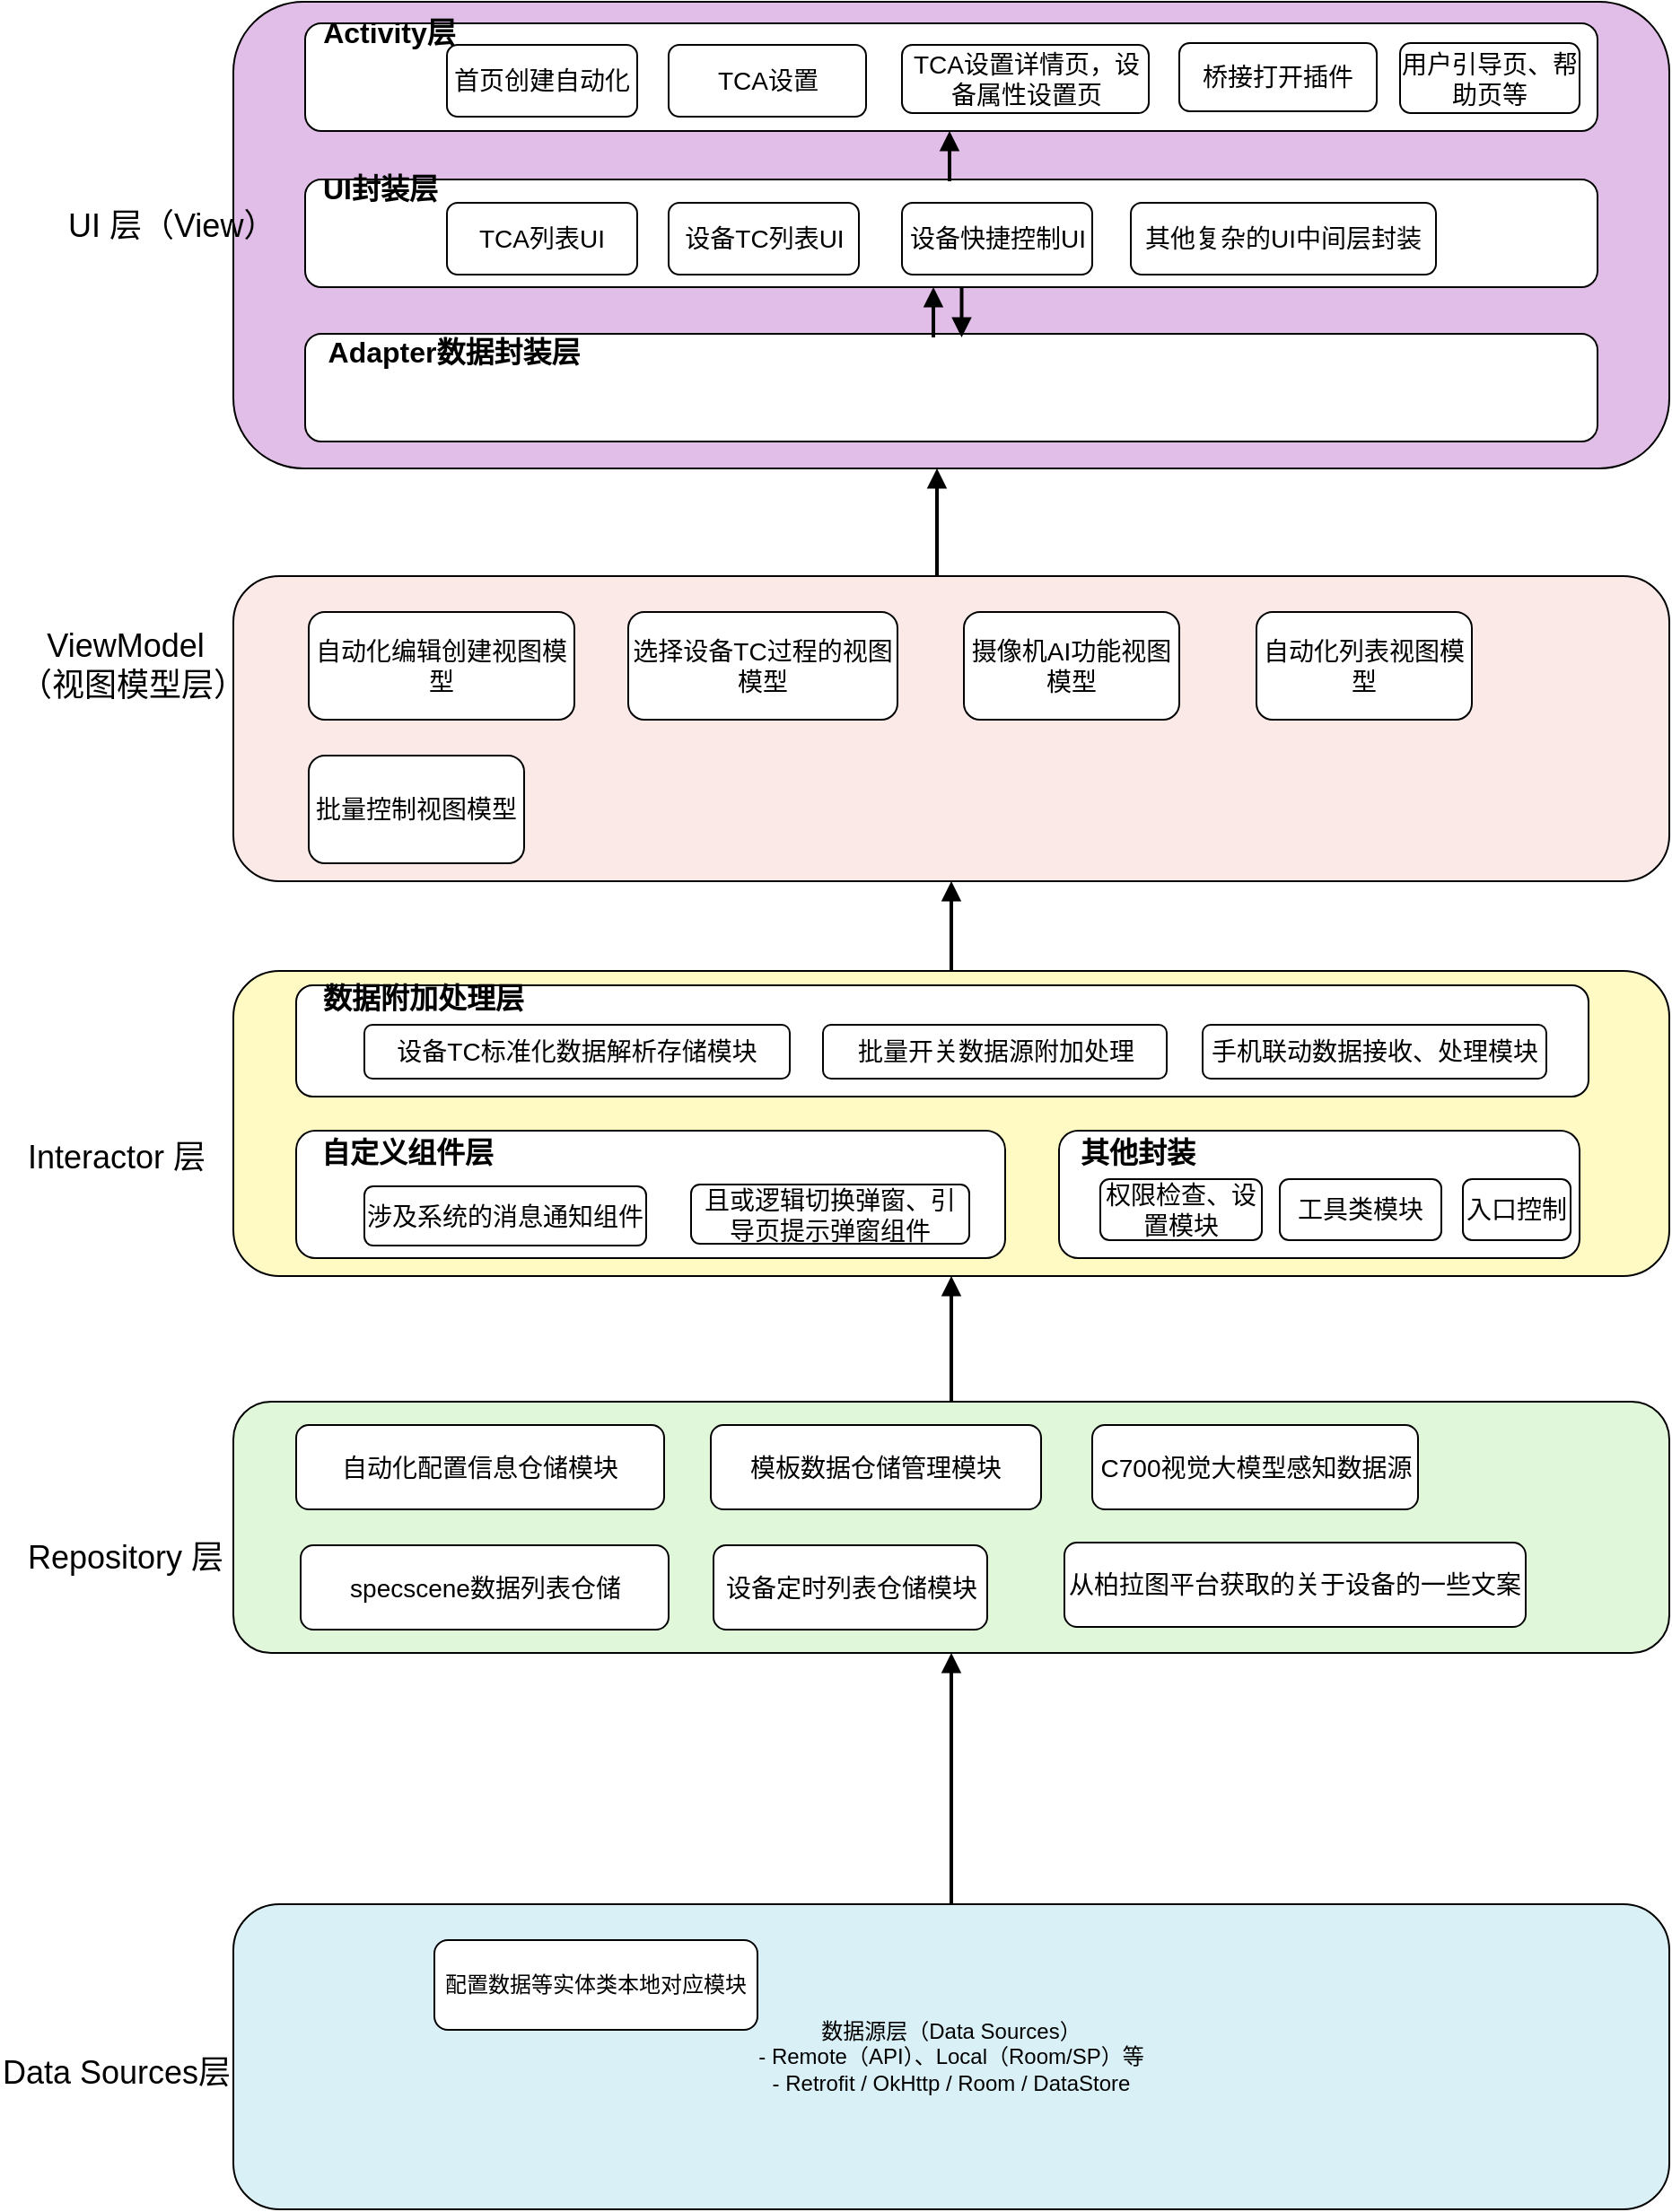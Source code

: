 <mxfile version="28.0.7">
  <diagram name="米家App客户端架构图" id="qhzowJNQwA2y3HI1EWHP">
    <mxGraphModel dx="1271" dy="2126" grid="1" gridSize="10" guides="1" tooltips="1" connect="1" arrows="1" fold="1" page="1" pageScale="1" pageWidth="827" pageHeight="1169" math="0" shadow="0">
      <root>
        <mxCell id="0" />
        <mxCell id="1" parent="0" />
        <mxCell id="SkOOyBR_OrGC0wOGbPdk-1" value="数据源层（Data Sources）&#xa;- Remote（API）、Local（Room/SP）等&#xa;- Retrofit / OkHttp / Room / DataStore" style="shape=rectangle;whiteSpace=wrap;rounded=1;fillColor=#DAF0F7;strokeColor=#000000;" parent="1" vertex="1">
          <mxGeometry x="160" y="950" width="800" height="170" as="geometry" />
        </mxCell>
        <mxCell id="SkOOyBR_OrGC0wOGbPdk-2" value="&#xa;" style="shape=rectangle;whiteSpace=wrap;rounded=1;fillColor=#E0F7DA;strokeColor=#000000;" parent="1" vertex="1">
          <mxGeometry x="160" y="670" width="800" height="140" as="geometry" />
        </mxCell>
        <mxCell id="SkOOyBR_OrGC0wOGbPdk-3" value="" style="shape=rectangle;whiteSpace=wrap;rounded=1;fillColor=#FFF9C4;strokeColor=#000000;" parent="1" vertex="1">
          <mxGeometry x="160" y="430" width="800" height="170" as="geometry" />
        </mxCell>
        <mxCell id="SkOOyBR_OrGC0wOGbPdk-4" value="" style="shape=rectangle;whiteSpace=wrap;rounded=1;fillColor=#FBE9E7;strokeColor=#000000;" parent="1" vertex="1">
          <mxGeometry x="160" y="210" width="800" height="170" as="geometry" />
        </mxCell>
        <mxCell id="SkOOyBR_OrGC0wOGbPdk-5" value="" style="shape=rectangle;whiteSpace=wrap;rounded=1;fillColor=#E1BEE7;strokeColor=#000000;" parent="1" vertex="1">
          <mxGeometry x="160" y="-110" width="800" height="260" as="geometry" />
        </mxCell>
        <mxCell id="SkOOyBR_OrGC0wOGbPdk-6" style="endArrow=block;strokeWidth=2;" parent="1" source="SkOOyBR_OrGC0wOGbPdk-1" target="SkOOyBR_OrGC0wOGbPdk-2" edge="1">
          <mxGeometry relative="1" as="geometry" />
        </mxCell>
        <mxCell id="SkOOyBR_OrGC0wOGbPdk-7" style="endArrow=block;strokeWidth=2;" parent="1" source="SkOOyBR_OrGC0wOGbPdk-2" target="SkOOyBR_OrGC0wOGbPdk-3" edge="1">
          <mxGeometry relative="1" as="geometry" />
        </mxCell>
        <mxCell id="SkOOyBR_OrGC0wOGbPdk-8" style="endArrow=block;strokeWidth=2;entryX=0.5;entryY=1;entryDx=0;entryDy=0;" parent="1" source="SkOOyBR_OrGC0wOGbPdk-3" target="SkOOyBR_OrGC0wOGbPdk-4" edge="1">
          <mxGeometry relative="1" as="geometry">
            <mxPoint x="560.0" y="524" as="targetPoint" />
          </mxGeometry>
        </mxCell>
        <mxCell id="SkOOyBR_OrGC0wOGbPdk-9" style="endArrow=block;strokeWidth=2;" parent="1" edge="1">
          <mxGeometry relative="1" as="geometry">
            <mxPoint x="552.0" y="210" as="sourcePoint" />
            <mxPoint x="552.0" y="150" as="targetPoint" />
          </mxGeometry>
        </mxCell>
        <mxCell id="SkOOyBR_OrGC0wOGbPdk-10" value="&lt;font style=&quot;font-size: 18px;&quot;&gt;Data Sources层&lt;/font&gt;" style="text;html=1;align=center;verticalAlign=middle;whiteSpace=wrap;rounded=0;" parent="1" vertex="1">
          <mxGeometry x="30" y="1029" width="130" height="30" as="geometry" />
        </mxCell>
        <mxCell id="SkOOyBR_OrGC0wOGbPdk-11" value="&lt;font style=&quot;font-size: 18px;&quot;&gt;Repository 层&lt;/font&gt;" style="text;html=1;align=center;verticalAlign=middle;whiteSpace=wrap;rounded=0;" parent="1" vertex="1">
          <mxGeometry x="40" y="742" width="120" height="30" as="geometry" />
        </mxCell>
        <mxCell id="SkOOyBR_OrGC0wOGbPdk-21" value="&lt;font style=&quot;font-size: 18px;&quot;&gt;Interactor 层&lt;/font&gt;" style="text;html=1;align=center;verticalAlign=middle;whiteSpace=wrap;rounded=0;" parent="1" vertex="1">
          <mxGeometry x="40" y="519" width="110" height="30" as="geometry" />
        </mxCell>
        <mxCell id="SkOOyBR_OrGC0wOGbPdk-23" value="&lt;font style=&quot;font-size: 18px;&quot;&gt;ViewModel（视图模型层）&lt;/font&gt;" style="text;html=1;align=center;verticalAlign=middle;whiteSpace=wrap;rounded=0;" parent="1" vertex="1">
          <mxGeometry x="40" y="245" width="120" height="30" as="geometry" />
        </mxCell>
        <mxCell id="SkOOyBR_OrGC0wOGbPdk-32" value="&lt;font style=&quot;font-size: 18px;&quot;&gt;UI 层（View）&lt;/font&gt;" style="text;html=1;align=center;verticalAlign=middle;whiteSpace=wrap;rounded=0;" parent="1" vertex="1">
          <mxGeometry x="67.25" width="115" height="30" as="geometry" />
        </mxCell>
        <mxCell id="RSx5rajIObuwsSFLTWjq-3" value="&lt;div style=&quot;white-space: pre;&quot;&gt;&lt;font style=&quot;font-size: 14px;&quot;&gt;模板数据仓储管理模块&lt;/font&gt;&lt;/div&gt;" style="rounded=1;whiteSpace=wrap;html=1;" parent="1" vertex="1">
          <mxGeometry x="426" y="683" width="184" height="47" as="geometry" />
        </mxCell>
        <mxCell id="aQULPjQDu08E6a-2-mzT-1" value="&lt;span style=&quot;white-space: pre;&quot;&gt;&lt;font style=&quot;font-size: 14px;&quot;&gt;自动化配置信息仓储模块&lt;/font&gt;&lt;/span&gt;" style="rounded=1;whiteSpace=wrap;html=1;" parent="1" vertex="1">
          <mxGeometry x="195" y="683" width="205" height="47" as="geometry" />
        </mxCell>
        <mxCell id="aQULPjQDu08E6a-2-mzT-2" value="&lt;font style=&quot;font-size: 14px;&quot;&gt;自动化编辑创建视图模型&lt;/font&gt;" style="rounded=1;whiteSpace=wrap;html=1;" parent="1" vertex="1">
          <mxGeometry x="202" y="230" width="148" height="60" as="geometry" />
        </mxCell>
        <mxCell id="aQULPjQDu08E6a-2-mzT-3" value="&lt;font style=&quot;font-size: 14px;&quot;&gt;自动化列表视图模型&lt;/font&gt;" style="rounded=1;whiteSpace=wrap;html=1;" parent="1" vertex="1">
          <mxGeometry x="730" y="230" width="120" height="60" as="geometry" />
        </mxCell>
        <mxCell id="aQULPjQDu08E6a-2-mzT-5" value="&lt;font style=&quot;font-size: 14px;&quot;&gt;设备定时列表仓储模块&lt;/font&gt;" style="rounded=1;whiteSpace=wrap;html=1;" parent="1" vertex="1">
          <mxGeometry x="427.5" y="750" width="152.5" height="47" as="geometry" />
        </mxCell>
        <mxCell id="aQULPjQDu08E6a-2-mzT-6" value="&lt;font style=&quot;font-size: 14px;&quot;&gt;C700视觉大模型感知数据源&lt;/font&gt;" style="rounded=1;whiteSpace=wrap;html=1;" parent="1" vertex="1">
          <mxGeometry x="638.5" y="683" width="181.5" height="47" as="geometry" />
        </mxCell>
        <mxCell id="aQULPjQDu08E6a-2-mzT-10" value="配置数据等实体类本地对应模块" style="rounded=1;whiteSpace=wrap;html=1;" parent="1" vertex="1">
          <mxGeometry x="272" y="970" width="180" height="50" as="geometry" />
        </mxCell>
        <mxCell id="hxrM_ZIOwH_heJDh1txf-1" value="" style="rounded=1;whiteSpace=wrap;html=1;" parent="1" vertex="1">
          <mxGeometry x="200" y="-98" width="720" height="60" as="geometry" />
        </mxCell>
        <mxCell id="hxrM_ZIOwH_heJDh1txf-2" value="&lt;font style=&quot;font-size: 16px;&quot;&gt;&lt;b&gt;Activity层&lt;/b&gt;&lt;/font&gt;" style="text;html=1;align=center;verticalAlign=middle;whiteSpace=wrap;rounded=0;" parent="1" vertex="1">
          <mxGeometry x="182.25" y="-108" width="130" height="30" as="geometry" />
        </mxCell>
        <mxCell id="-nMaKqqqUXfz14bnNVan-1" value="&lt;font style=&quot;font-size: 14px;&quot;&gt;首页创建自动化&lt;/font&gt;" style="rounded=1;whiteSpace=wrap;html=1;" parent="1" vertex="1">
          <mxGeometry x="279" y="-86" width="106" height="40" as="geometry" />
        </mxCell>
        <mxCell id="-nMaKqqqUXfz14bnNVan-2" value="&lt;font style=&quot;font-size: 14px;&quot;&gt;TCA设置&lt;/font&gt;" style="rounded=1;whiteSpace=wrap;html=1;" parent="1" vertex="1">
          <mxGeometry x="402.5" y="-86" width="110" height="40" as="geometry" />
        </mxCell>
        <mxCell id="-nMaKqqqUXfz14bnNVan-3" value="&lt;font style=&quot;font-size: 14px;&quot;&gt;桥接打开插件&lt;/font&gt;" style="rounded=1;whiteSpace=wrap;html=1;" parent="1" vertex="1">
          <mxGeometry x="687" y="-87" width="110" height="38" as="geometry" />
        </mxCell>
        <mxCell id="-nMaKqqqUXfz14bnNVan-4" value="&lt;font style=&quot;font-size: 14px;&quot;&gt;TCA设置详情页，设备属性设置页&lt;/font&gt;" style="rounded=1;whiteSpace=wrap;html=1;" parent="1" vertex="1">
          <mxGeometry x="532.5" y="-86" width="137.5" height="38" as="geometry" />
        </mxCell>
        <mxCell id="-nMaKqqqUXfz14bnNVan-5" value="&lt;font style=&quot;font-size: 14px;&quot;&gt;用户引导页、帮助页等&lt;/font&gt;" style="rounded=1;whiteSpace=wrap;html=1;" parent="1" vertex="1">
          <mxGeometry x="810" y="-87" width="100" height="39" as="geometry" />
        </mxCell>
        <mxCell id="-nMaKqqqUXfz14bnNVan-6" value="" style="rounded=1;whiteSpace=wrap;html=1;" parent="1" vertex="1">
          <mxGeometry x="200" y="-11" width="720" height="60" as="geometry" />
        </mxCell>
        <mxCell id="-nMaKqqqUXfz14bnNVan-7" value="&lt;font style=&quot;font-size: 16px;&quot;&gt;&lt;b&gt;UI封装层&lt;/b&gt;&lt;/font&gt;" style="text;html=1;align=center;verticalAlign=middle;whiteSpace=wrap;rounded=0;" parent="1" vertex="1">
          <mxGeometry x="177.25" y="-21" width="130" height="30" as="geometry" />
        </mxCell>
        <mxCell id="-nMaKqqqUXfz14bnNVan-8" value="&lt;font style=&quot;font-size: 14px;&quot;&gt;TCA列表UI&lt;/font&gt;" style="rounded=1;whiteSpace=wrap;html=1;" parent="1" vertex="1">
          <mxGeometry x="279" y="2" width="106" height="40" as="geometry" />
        </mxCell>
        <mxCell id="SYxk4l4ObEIak8KzrV4h-1" value="&lt;font style=&quot;font-size: 14px;&quot;&gt;设备TC列表UI&lt;/font&gt;" style="rounded=1;whiteSpace=wrap;html=1;" parent="1" vertex="1">
          <mxGeometry x="402.5" y="2" width="106" height="40" as="geometry" />
        </mxCell>
        <mxCell id="SYxk4l4ObEIak8KzrV4h-2" value="&lt;font style=&quot;font-size: 14px;&quot;&gt;设备快捷控制UI&lt;/font&gt;" style="rounded=1;whiteSpace=wrap;html=1;" parent="1" vertex="1">
          <mxGeometry x="532.5" y="2" width="106" height="40" as="geometry" />
        </mxCell>
        <mxCell id="SYxk4l4ObEIak8KzrV4h-3" value="&lt;font style=&quot;font-size: 14px;&quot;&gt;其他复杂的UI中间层封装&lt;/font&gt;" style="rounded=1;whiteSpace=wrap;html=1;" parent="1" vertex="1">
          <mxGeometry x="660" y="2" width="170" height="40" as="geometry" />
        </mxCell>
        <mxCell id="TgKBaaVrx3N6xKRGPkNs-1" value="" style="rounded=1;whiteSpace=wrap;html=1;" parent="1" vertex="1">
          <mxGeometry x="200" y="75" width="720" height="60" as="geometry" />
        </mxCell>
        <mxCell id="TgKBaaVrx3N6xKRGPkNs-2" value="&lt;font style=&quot;font-size: 16px;&quot;&gt;&lt;b&gt;Adapter数据封装层&lt;/b&gt;&lt;/font&gt;" style="text;html=1;align=center;verticalAlign=middle;whiteSpace=wrap;rounded=0;" parent="1" vertex="1">
          <mxGeometry x="188" y="70" width="190" height="30" as="geometry" />
        </mxCell>
        <mxCell id="TgKBaaVrx3N6xKRGPkNs-3" style="endArrow=block;strokeWidth=2;" parent="1" edge="1">
          <mxGeometry relative="1" as="geometry">
            <mxPoint x="559" y="-10" as="sourcePoint" />
            <mxPoint x="559" y="-38" as="targetPoint" />
          </mxGeometry>
        </mxCell>
        <mxCell id="TgKBaaVrx3N6xKRGPkNs-4" style="endArrow=block;strokeWidth=2;" parent="1" edge="1">
          <mxGeometry relative="1" as="geometry">
            <mxPoint x="550" y="77" as="sourcePoint" />
            <mxPoint x="550" y="49" as="targetPoint" />
          </mxGeometry>
        </mxCell>
        <mxCell id="TgKBaaVrx3N6xKRGPkNs-5" style="endArrow=block;strokeWidth=2;" parent="1" edge="1">
          <mxGeometry relative="1" as="geometry">
            <mxPoint x="565.75" y="49" as="sourcePoint" />
            <mxPoint x="565.75" y="77" as="targetPoint" />
          </mxGeometry>
        </mxCell>
        <mxCell id="8v2z8wAU9Ri_y-NKLIh5-1" value="&lt;span style=&quot;font-size: 14px;&quot;&gt;批量控制视图模型&lt;/span&gt;" style="rounded=1;whiteSpace=wrap;html=1;" parent="1" vertex="1">
          <mxGeometry x="202" y="310" width="120" height="60" as="geometry" />
        </mxCell>
        <mxCell id="8v2z8wAU9Ri_y-NKLIh5-2" value="&lt;font style=&quot;font-size: 14px;&quot;&gt;摄像机AI功能视图模型&lt;/font&gt;" style="rounded=1;whiteSpace=wrap;html=1;" parent="1" vertex="1">
          <mxGeometry x="567" y="230" width="120" height="60" as="geometry" />
        </mxCell>
        <mxCell id="8v2z8wAU9Ri_y-NKLIh5-3" value="&lt;font style=&quot;font-size: 14px;&quot;&gt;选择设备TC过程的视图模型&lt;/font&gt;" style="rounded=1;whiteSpace=wrap;html=1;" parent="1" vertex="1">
          <mxGeometry x="380" y="230" width="150" height="60" as="geometry" />
        </mxCell>
        <mxCell id="lZrXNuSzlimmHGtNIMtT-1" value="" style="rounded=1;whiteSpace=wrap;html=1;" parent="1" vertex="1">
          <mxGeometry x="195" y="438" width="720" height="62" as="geometry" />
        </mxCell>
        <mxCell id="lZrXNuSzlimmHGtNIMtT-2" value="&lt;font style=&quot;font-size: 16px;&quot;&gt;&lt;b&gt;数据附加处理层&lt;/b&gt;&lt;/font&gt;" style="text;html=1;align=center;verticalAlign=middle;whiteSpace=wrap;rounded=0;" parent="1" vertex="1">
          <mxGeometry x="201" y="430" width="130" height="30" as="geometry" />
        </mxCell>
        <mxCell id="lZrXNuSzlimmHGtNIMtT-3" value="&lt;font style=&quot;font-size: 14px;&quot;&gt;&lt;span style=&quot;white-space: pre;&quot; class=&quot;text-only text-with-abbreviation text-with-abbreviation-bottomline windows-bottomline&quot;&gt;设备TC标准化&lt;/span&gt;&lt;span style=&quot;white-space: pre;&quot; class=&quot;text-only&quot;&gt;数据解析存储模块&lt;/span&gt;&lt;/font&gt;" style="rounded=1;whiteSpace=wrap;html=1;" parent="1" vertex="1">
          <mxGeometry x="233" y="460" width="237" height="30" as="geometry" />
        </mxCell>
        <mxCell id="lZrXNuSzlimmHGtNIMtT-4" value="&lt;font style=&quot;font-size: 14px;&quot;&gt;批量开关数据源附加处理&lt;/font&gt;" style="rounded=1;whiteSpace=wrap;html=1;" parent="1" vertex="1">
          <mxGeometry x="488.5" y="460" width="191.5" height="30" as="geometry" />
        </mxCell>
        <mxCell id="6q_zLCBnmlWymqD_xBxj-1" value="&lt;span style=&quot;font-size: 14px;&quot;&gt;手机联动数据接收、处理模块&lt;/span&gt;" style="rounded=1;whiteSpace=wrap;html=1;" parent="1" vertex="1">
          <mxGeometry x="700" y="460" width="191.5" height="30" as="geometry" />
        </mxCell>
        <mxCell id="6q_zLCBnmlWymqD_xBxj-2" value="" style="rounded=1;whiteSpace=wrap;html=1;" parent="1" vertex="1">
          <mxGeometry x="195" y="519" width="395" height="71" as="geometry" />
        </mxCell>
        <mxCell id="6q_zLCBnmlWymqD_xBxj-3" value="&lt;font style=&quot;font-size: 16px;&quot;&gt;&lt;b&gt;自定义组件层&lt;/b&gt;&lt;/font&gt;" style="text;html=1;align=center;verticalAlign=middle;whiteSpace=wrap;rounded=0;" parent="1" vertex="1">
          <mxGeometry x="192" y="516" width="130" height="30" as="geometry" />
        </mxCell>
        <mxCell id="6q_zLCBnmlWymqD_xBxj-4" value="&lt;span style=&quot;white-space: pre;&quot;&gt;&lt;font style=&quot;font-size: 14px;&quot;&gt;涉及系统的消息通知组件&lt;/font&gt;&lt;/span&gt;" style="rounded=1;whiteSpace=wrap;html=1;" parent="1" vertex="1">
          <mxGeometry x="233" y="550" width="157" height="33" as="geometry" />
        </mxCell>
        <mxCell id="6q_zLCBnmlWymqD_xBxj-5" value="&lt;font style=&quot;font-size: 14px;&quot;&gt;且或逻辑切换弹窗、引导页提示弹窗组件&lt;/font&gt;" style="rounded=1;whiteSpace=wrap;html=1;" parent="1" vertex="1">
          <mxGeometry x="415" y="549" width="155" height="33" as="geometry" />
        </mxCell>
        <mxCell id="6q_zLCBnmlWymqD_xBxj-6" value="" style="rounded=1;whiteSpace=wrap;html=1;" parent="1" vertex="1">
          <mxGeometry x="620" y="519" width="290" height="71" as="geometry" />
        </mxCell>
        <mxCell id="6q_zLCBnmlWymqD_xBxj-7" value="&lt;font style=&quot;font-size: 16px;&quot;&gt;&lt;b&gt;其他封装&lt;/b&gt;&lt;/font&gt;" style="text;html=1;align=center;verticalAlign=middle;whiteSpace=wrap;rounded=0;" parent="1" vertex="1">
          <mxGeometry x="599" y="516" width="130" height="30" as="geometry" />
        </mxCell>
        <mxCell id="6q_zLCBnmlWymqD_xBxj-8" value="&lt;font style=&quot;font-size: 14px;&quot;&gt;权限检查、设置模块&lt;/font&gt;" style="rounded=1;whiteSpace=wrap;html=1;" parent="1" vertex="1">
          <mxGeometry x="643" y="546" width="90" height="34" as="geometry" />
        </mxCell>
        <mxCell id="6q_zLCBnmlWymqD_xBxj-9" value="&lt;font style=&quot;font-size: 14px;&quot;&gt;工具类模块&lt;/font&gt;" style="rounded=1;whiteSpace=wrap;html=1;" parent="1" vertex="1">
          <mxGeometry x="743" y="546" width="90" height="34" as="geometry" />
        </mxCell>
        <mxCell id="6q_zLCBnmlWymqD_xBxj-10" value="&lt;font style=&quot;font-size: 14px;&quot;&gt;入口控制&lt;/font&gt;" style="rounded=1;whiteSpace=wrap;html=1;" parent="1" vertex="1">
          <mxGeometry x="845" y="546" width="60" height="34" as="geometry" />
        </mxCell>
        <mxCell id="6q_zLCBnmlWymqD_xBxj-11" value="&lt;span style=&quot;white-space: pre;&quot;&gt;&lt;font style=&quot;font-size: 14px;&quot;&gt;specscene数据列表仓储&lt;/font&gt;&lt;/span&gt;" style="rounded=1;whiteSpace=wrap;html=1;" parent="1" vertex="1">
          <mxGeometry x="197.5" y="750" width="205" height="47" as="geometry" />
        </mxCell>
        <mxCell id="6q_zLCBnmlWymqD_xBxj-12" value="&lt;span style=&quot;white-space: pre;&quot;&gt;&lt;font style=&quot;font-size: 14px;&quot;&gt;从柏拉图平台获取的关于设备的一些文案&lt;/font&gt;&lt;/span&gt;" style="rounded=1;whiteSpace=wrap;html=1;" parent="1" vertex="1">
          <mxGeometry x="623" y="748.5" width="257" height="47" as="geometry" />
        </mxCell>
      </root>
    </mxGraphModel>
  </diagram>
</mxfile>
